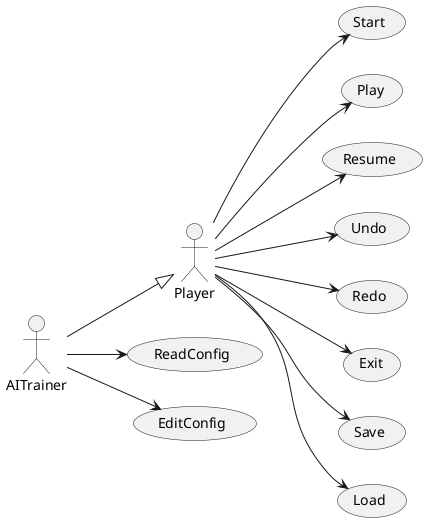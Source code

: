 @startuml UseCases
left to right direction
actor Player
actor AITrainer

AITrainer -down-|> Player

usecase Start
usecase Play
usecase Resume
usecase Undo
usecase Redo
usecase Exit
usecase Save
usecase Load

usecase ReadConfig
usecase EditConfig

Player --> Start
Player --> Play
Player --> Undo
Player --> Redo
Player --> Exit
Player --> Save
Player --> Resume
Player --> Load

AITrainer --> ReadConfig
AITrainer --> EditConfig
@enduml